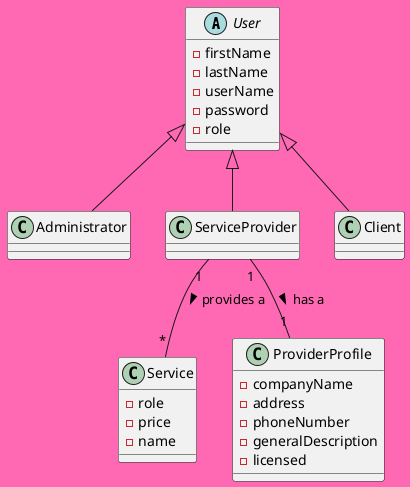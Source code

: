 ```plantuml
@startuml Account Management

skinparam backgroundColor HotPink

    abstract class User{
        -firstName
        -lastName
        -userName
        -password
        -role
    }

    class Administrator extends User{

    }

    class ServiceProvider extends User{

    }
    class Client extends User{

    }

    class Service{
      -role
      -price
      -name
    }

    class ProviderProfile{
      -companyName
      -address
      -phoneNumber
      -generalDescription
      -licensed
    }

    ServiceProvider "1" -- "1" ProviderProfile: > has a
    ServiceProvider "1" -- "*" Service: > provides a
@enduml
```
